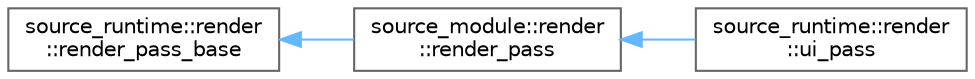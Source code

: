 digraph "类继承关系图"
{
 // LATEX_PDF_SIZE
  bgcolor="transparent";
  edge [fontname=Helvetica,fontsize=10,labelfontname=Helvetica,labelfontsize=10];
  node [fontname=Helvetica,fontsize=10,shape=box,height=0.2,width=0.4];
  rankdir="LR";
  Node0 [id="Node000000",label="source_runtime::render\l::render_pass_base",height=0.2,width=0.4,color="grey40", fillcolor="white", style="filled",URL="$classsource__runtime_1_1render_1_1render__pass__base.html",tooltip=" "];
  Node0 -> Node1 [id="edge5935_Node000000_Node000001",dir="back",color="steelblue1",style="solid",tooltip=" "];
  Node1 [id="Node000001",label="source_module::render\l::render_pass",height=0.2,width=0.4,color="grey40", fillcolor="white", style="filled",URL="$classsource__module_1_1render_1_1render__pass.html",tooltip=" "];
  Node1 -> Node2 [id="edge5936_Node000001_Node000002",dir="back",color="steelblue1",style="solid",tooltip=" "];
  Node2 [id="Node000002",label="source_runtime::render\l::ui_pass",height=0.2,width=0.4,color="grey40", fillcolor="white", style="filled",URL="$classsource__runtime_1_1render_1_1ui__pass.html",tooltip=" "];
}
